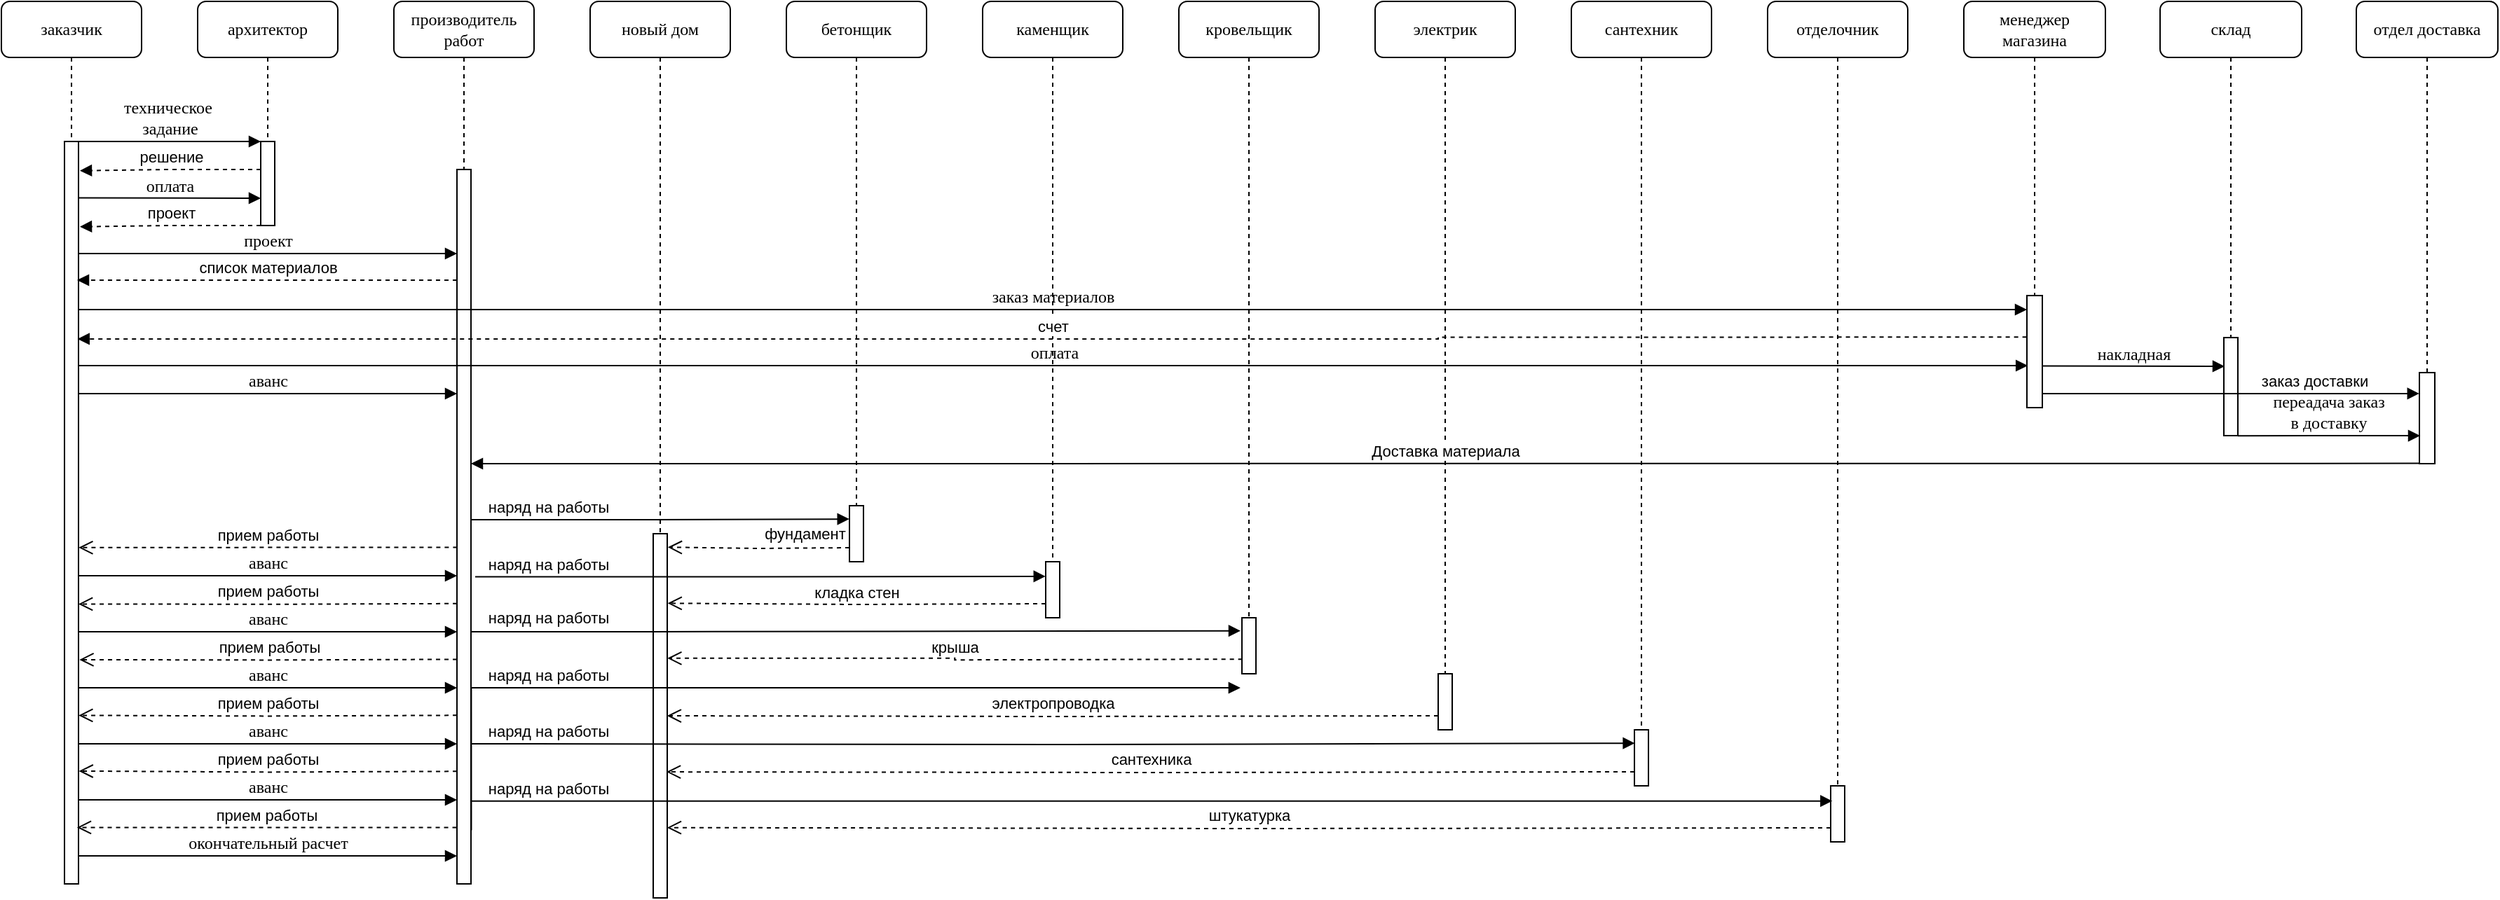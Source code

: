 <mxfile version="15.4.0" type="device"><diagram name="Page-1" id="13e1069c-82ec-6db2-03f1-153e76fe0fe0"><mxGraphModel dx="1086" dy="806" grid="1" gridSize="10" guides="1" tooltips="1" connect="1" arrows="1" fold="1" page="1" pageScale="1" pageWidth="1100" pageHeight="850" background="none" math="0" shadow="0"><root><mxCell id="0"/><mxCell id="1" parent="0"/><mxCell id="coHByyUCE_2_UQ-i0MvG-57" value="новый дом" style="shape=umlLifeline;perimeter=lifelinePerimeter;whiteSpace=wrap;html=1;container=1;collapsible=0;recursiveResize=0;outlineConnect=0;rounded=1;shadow=0;comic=0;labelBackgroundColor=none;strokeWidth=1;fontFamily=Verdana;fontSize=12;align=center;" parent="1" vertex="1"><mxGeometry x="440" y="20" width="100" height="640" as="geometry"/></mxCell><mxCell id="coHByyUCE_2_UQ-i0MvG-62" value="" style="html=1;points=[];perimeter=orthogonalPerimeter;" parent="1" vertex="1"><mxGeometry x="485" y="400" width="10" height="260" as="geometry"/></mxCell><mxCell id="7baba1c4bc27f4b0-2" value="архитектор" style="shape=umlLifeline;perimeter=lifelinePerimeter;whiteSpace=wrap;html=1;container=1;collapsible=0;recursiveResize=0;outlineConnect=0;rounded=1;shadow=0;comic=0;labelBackgroundColor=none;strokeWidth=1;fontFamily=Verdana;fontSize=12;align=center;" parent="1" vertex="1"><mxGeometry x="160" y="20" width="100" height="160" as="geometry"/></mxCell><mxCell id="7baba1c4bc27f4b0-10" value="" style="html=1;points=[];perimeter=orthogonalPerimeter;rounded=0;shadow=0;comic=0;labelBackgroundColor=none;strokeWidth=1;fontFamily=Verdana;fontSize=12;align=center;" parent="7baba1c4bc27f4b0-2" vertex="1"><mxGeometry x="45" y="100" width="10" height="60" as="geometry"/></mxCell><mxCell id="HdDa2I3NkFhgkCQhqtyn-3" value="оплата" style="html=1;verticalAlign=bottom;endArrow=block;entryX=0;entryY=0;labelBackgroundColor=none;fontFamily=Verdana;fontSize=12;edgeStyle=elbowEdgeStyle;elbow=vertical;" parent="7baba1c4bc27f4b0-2" edge="1"><mxGeometry relative="1" as="geometry"><mxPoint x="-85" y="140.31" as="sourcePoint"/><mxPoint x="45" y="140.31" as="targetPoint"/></mxGeometry></mxCell><mxCell id="HdDa2I3NkFhgkCQhqtyn-5" value="проект" style="html=1;verticalAlign=bottom;endArrow=block;labelBackgroundColor=none;fontFamily=Verdana;fontSize=12;edgeStyle=elbowEdgeStyle;elbow=vertical;" parent="7baba1c4bc27f4b0-2" target="7baba1c4bc27f4b0-13" edge="1"><mxGeometry relative="1" as="geometry"><mxPoint x="-85" y="180.06" as="sourcePoint"/><mxPoint x="150" y="180" as="targetPoint"/></mxGeometry></mxCell><mxCell id="HdDa2I3NkFhgkCQhqtyn-1" value="решение" style="html=1;verticalAlign=bottom;endArrow=block;rounded=0;edgeStyle=orthogonalEdgeStyle;entryX=1.3;entryY=0.084;entryDx=0;entryDy=0;entryPerimeter=0;exitX=0.2;exitY=0.157;exitDx=0;exitDy=0;exitPerimeter=0;dashed=1;" parent="7baba1c4bc27f4b0-2" edge="1"><mxGeometry width="80" relative="1" as="geometry"><mxPoint x="45" y="120.01" as="sourcePoint"/><mxPoint x="-84" y="120.86" as="targetPoint"/><Array as="points"><mxPoint x="-22" y="119.9"/></Array></mxGeometry></mxCell><mxCell id="coHByyUCE_2_UQ-i0MvG-47" value="прием работы" style="html=1;verticalAlign=bottom;endArrow=open;dashed=1;endSize=8;rounded=0;edgeStyle=orthogonalEdgeStyle;exitX=0.02;exitY=0.529;exitDx=0;exitDy=0;exitPerimeter=0;entryX=1;entryY=0.623;entryDx=0;entryDy=0;entryPerimeter=0;" parent="7baba1c4bc27f4b0-2" target="7baba1c4bc27f4b0-9" edge="1"><mxGeometry x="-0.001" relative="1" as="geometry"><mxPoint x="185.05" y="429.89" as="sourcePoint"/><mxPoint x="-85.01" y="430.01" as="targetPoint"/><mxPoint as="offset"/></mxGeometry></mxCell><mxCell id="coHByyUCE_2_UQ-i0MvG-48" value="прием работы" style="html=1;verticalAlign=bottom;endArrow=open;dashed=1;endSize=8;rounded=0;edgeStyle=orthogonalEdgeStyle;exitX=0.02;exitY=0.529;exitDx=0;exitDy=0;exitPerimeter=0;entryX=1.069;entryY=0.698;entryDx=0;entryDy=0;entryPerimeter=0;" parent="7baba1c4bc27f4b0-2" target="7baba1c4bc27f4b0-9" edge="1"><mxGeometry x="-0.001" relative="1" as="geometry"><mxPoint x="185.02" y="469.69" as="sourcePoint"/><mxPoint x="-85.03" y="469.99" as="targetPoint"/><mxPoint as="offset"/></mxGeometry></mxCell><mxCell id="coHByyUCE_2_UQ-i0MvG-50" value="прием работы" style="html=1;verticalAlign=bottom;endArrow=open;dashed=1;endSize=8;rounded=0;edgeStyle=orthogonalEdgeStyle;exitX=0.02;exitY=0.529;exitDx=0;exitDy=0;exitPerimeter=0;entryX=1.011;entryY=0.773;entryDx=0;entryDy=0;entryPerimeter=0;" parent="7baba1c4bc27f4b0-2" target="7baba1c4bc27f4b0-9" edge="1"><mxGeometry x="-0.001" relative="1" as="geometry"><mxPoint x="185.02" y="509.66" as="sourcePoint"/><mxPoint x="-85.03" y="509.96" as="targetPoint"/><mxPoint as="offset"/></mxGeometry></mxCell><mxCell id="coHByyUCE_2_UQ-i0MvG-51" value="прием работы" style="html=1;verticalAlign=bottom;endArrow=open;dashed=1;endSize=8;rounded=0;edgeStyle=orthogonalEdgeStyle;exitX=0.02;exitY=0.529;exitDx=0;exitDy=0;exitPerimeter=0;entryX=1.03;entryY=0.848;entryDx=0;entryDy=0;entryPerimeter=0;" parent="7baba1c4bc27f4b0-2" target="7baba1c4bc27f4b0-9" edge="1"><mxGeometry x="-0.001" relative="1" as="geometry"><mxPoint x="185.02" y="549.66" as="sourcePoint"/><mxPoint x="-85.03" y="549.96" as="targetPoint"/><mxPoint as="offset"/></mxGeometry></mxCell><mxCell id="7baba1c4bc27f4b0-3" value="производитель работ" style="shape=umlLifeline;perimeter=lifelinePerimeter;whiteSpace=wrap;html=1;container=1;collapsible=0;recursiveResize=0;outlineConnect=0;rounded=1;shadow=0;comic=0;labelBackgroundColor=none;strokeWidth=1;fontFamily=Verdana;fontSize=12;align=center;" parent="1" vertex="1"><mxGeometry x="300" y="20" width="100" height="630" as="geometry"/></mxCell><mxCell id="7baba1c4bc27f4b0-13" value="" style="html=1;points=[];perimeter=orthogonalPerimeter;rounded=0;shadow=0;comic=0;labelBackgroundColor=none;strokeWidth=1;fontFamily=Verdana;fontSize=12;align=center;" parent="7baba1c4bc27f4b0-3" vertex="1"><mxGeometry x="45" y="120" width="10" height="510" as="geometry"/></mxCell><mxCell id="coHByyUCE_2_UQ-i0MvG-16" value="наряд на работы" style="html=1;verticalAlign=bottom;endArrow=block;rounded=0;edgeStyle=orthogonalEdgeStyle;entryX=-0.014;entryY=0.239;entryDx=0;entryDy=0;entryPerimeter=0;" parent="7baba1c4bc27f4b0-3" target="7baba1c4bc27f4b0-22" edge="1"><mxGeometry x="-0.592" width="80" relative="1" as="geometry"><mxPoint x="55" y="370" as="sourcePoint"/><mxPoint x="184" y="370" as="targetPoint"/><Array as="points"><mxPoint x="184" y="370"/></Array><mxPoint as="offset"/></mxGeometry></mxCell><mxCell id="coHByyUCE_2_UQ-i0MvG-38" value="наряд на работы" style="html=1;verticalAlign=bottom;endArrow=block;rounded=0;edgeStyle=orthogonalEdgeStyle;entryX=0.03;entryY=0.24;entryDx=0;entryDy=0;entryPerimeter=0;" parent="7baba1c4bc27f4b0-3" target="coHByyUCE_2_UQ-i0MvG-32" edge="1"><mxGeometry x="-0.868" width="80" relative="1" as="geometry"><mxPoint x="55" y="530" as="sourcePoint"/><mxPoint x="739.36" y="530" as="targetPoint"/><Array as="points"/><mxPoint as="offset"/></mxGeometry></mxCell><mxCell id="7baba1c4bc27f4b0-4" value="бетонщик" style="shape=umlLifeline;perimeter=lifelinePerimeter;whiteSpace=wrap;html=1;container=1;collapsible=0;recursiveResize=0;outlineConnect=0;rounded=1;shadow=0;comic=0;labelBackgroundColor=none;strokeWidth=1;fontFamily=Verdana;fontSize=12;align=center;" parent="1" vertex="1"><mxGeometry x="580" y="20" width="100" height="400" as="geometry"/></mxCell><mxCell id="coHByyUCE_2_UQ-i0MvG-17" value="фундамент" style="html=1;verticalAlign=bottom;endArrow=open;dashed=1;endSize=8;rounded=0;edgeStyle=orthogonalEdgeStyle;entryX=1.045;entryY=0.037;entryDx=0;entryDy=0;entryPerimeter=0;" parent="7baba1c4bc27f4b0-4" target="coHByyUCE_2_UQ-i0MvG-62" edge="1"><mxGeometry x="-0.515" y="-1" relative="1" as="geometry"><mxPoint x="45" y="390" as="sourcePoint"/><mxPoint x="-80" y="389" as="targetPoint"/><mxPoint as="offset"/></mxGeometry></mxCell><mxCell id="7baba1c4bc27f4b0-5" value="менеджер магазина" style="shape=umlLifeline;perimeter=lifelinePerimeter;whiteSpace=wrap;html=1;container=1;collapsible=0;recursiveResize=0;outlineConnect=0;rounded=1;shadow=0;comic=0;labelBackgroundColor=none;strokeWidth=1;fontFamily=Verdana;fontSize=12;align=center;" parent="1" vertex="1"><mxGeometry x="1420" y="20" width="101" height="290" as="geometry"/></mxCell><mxCell id="7baba1c4bc27f4b0-19" value="" style="html=1;points=[];perimeter=orthogonalPerimeter;rounded=0;shadow=0;comic=0;labelBackgroundColor=none;strokeWidth=1;fontFamily=Verdana;fontSize=12;align=center;" parent="7baba1c4bc27f4b0-5" vertex="1"><mxGeometry x="45" y="210" width="11" height="80" as="geometry"/></mxCell><mxCell id="coHByyUCE_2_UQ-i0MvG-8" value="накладная" style="html=1;verticalAlign=bottom;endArrow=block;entryX=0;entryY=0;labelBackgroundColor=none;fontFamily=Verdana;fontSize=12;edgeStyle=elbowEdgeStyle;elbow=vertical;" parent="7baba1c4bc27f4b0-5" edge="1"><mxGeometry relative="1" as="geometry"><mxPoint x="56.0" y="260.31" as="sourcePoint"/><mxPoint x="186.0" y="260.31" as="targetPoint"/></mxGeometry></mxCell><mxCell id="7baba1c4bc27f4b0-6" value="склад" style="shape=umlLifeline;perimeter=lifelinePerimeter;whiteSpace=wrap;html=1;container=1;collapsible=0;recursiveResize=0;outlineConnect=0;rounded=1;shadow=0;comic=0;labelBackgroundColor=none;strokeWidth=1;fontFamily=Verdana;fontSize=12;align=center;" parent="1" vertex="1"><mxGeometry x="1560" y="20" width="101" height="310" as="geometry"/></mxCell><mxCell id="coHByyUCE_2_UQ-i0MvG-12" value="" style="rounded=0;whiteSpace=wrap;html=1;" parent="7baba1c4bc27f4b0-6" vertex="1"><mxGeometry x="45.5" y="240" width="10" height="70" as="geometry"/></mxCell><mxCell id="coHByyUCE_2_UQ-i0MvG-14" value="переадача заказ&lt;br&gt;в доставку" style="html=1;verticalAlign=bottom;endArrow=block;entryX=0;entryY=0;labelBackgroundColor=none;fontFamily=Verdana;fontSize=12;edgeStyle=elbowEdgeStyle;elbow=vertical;" parent="7baba1c4bc27f4b0-6" edge="1"><mxGeometry relative="1" as="geometry"><mxPoint x="55.5" y="310.1" as="sourcePoint"/><mxPoint x="185.5" y="310.1" as="targetPoint"/></mxGeometry></mxCell><mxCell id="7baba1c4bc27f4b0-7" value="отдел доставка" style="shape=umlLifeline;perimeter=lifelinePerimeter;whiteSpace=wrap;html=1;container=1;collapsible=0;recursiveResize=0;outlineConnect=0;rounded=1;shadow=0;comic=0;labelBackgroundColor=none;strokeWidth=1;fontFamily=Verdana;fontSize=12;align=center;" parent="1" vertex="1"><mxGeometry x="1700" y="20" width="101" height="330" as="geometry"/></mxCell><mxCell id="7baba1c4bc27f4b0-25" value="" style="html=1;points=[];perimeter=orthogonalPerimeter;rounded=0;shadow=0;comic=0;labelBackgroundColor=none;strokeColor=#000000;strokeWidth=1;fillColor=#FFFFFF;fontFamily=Verdana;fontSize=12;fontColor=#000000;align=center;" parent="7baba1c4bc27f4b0-7" vertex="1"><mxGeometry x="45" y="265" width="11" height="65" as="geometry"/></mxCell><mxCell id="7baba1c4bc27f4b0-8" value="заказчик" style="shape=umlLifeline;perimeter=lifelinePerimeter;whiteSpace=wrap;html=1;container=1;collapsible=0;recursiveResize=0;outlineConnect=0;rounded=1;shadow=0;comic=0;labelBackgroundColor=none;strokeWidth=1;fontFamily=Verdana;fontSize=12;align=center;" parent="1" vertex="1"><mxGeometry x="20" y="20" width="100" height="630" as="geometry"/></mxCell><mxCell id="7baba1c4bc27f4b0-9" value="" style="html=1;points=[];perimeter=orthogonalPerimeter;rounded=0;shadow=0;comic=0;labelBackgroundColor=none;strokeWidth=1;fontFamily=Verdana;fontSize=12;align=center;" parent="7baba1c4bc27f4b0-8" vertex="1"><mxGeometry x="45" y="100" width="10" height="530" as="geometry"/></mxCell><mxCell id="HdDa2I3NkFhgkCQhqtyn-7" value="проект" style="html=1;verticalAlign=bottom;endArrow=block;rounded=0;edgeStyle=orthogonalEdgeStyle;entryX=1.3;entryY=0.084;entryDx=0;entryDy=0;entryPerimeter=0;exitX=0.2;exitY=0.157;exitDx=0;exitDy=0;exitPerimeter=0;dashed=1;" parent="7baba1c4bc27f4b0-8" edge="1"><mxGeometry width="80" relative="1" as="geometry"><mxPoint x="185" y="160.01" as="sourcePoint"/><mxPoint x="56" y="160.86" as="targetPoint"/><Array as="points"><mxPoint x="118" y="159.9"/></Array></mxGeometry></mxCell><mxCell id="coHByyUCE_2_UQ-i0MvG-41" value="аванс" style="html=1;verticalAlign=bottom;endArrow=block;labelBackgroundColor=none;fontFamily=Verdana;fontSize=12;edgeStyle=elbowEdgeStyle;elbow=vertical;" parent="7baba1c4bc27f4b0-8" edge="1"><mxGeometry relative="1" as="geometry"><mxPoint x="55" y="410.06" as="sourcePoint"/><mxPoint x="325" y="410" as="targetPoint"/></mxGeometry></mxCell><mxCell id="7baba1c4bc27f4b0-22" value="" style="html=1;points=[];perimeter=orthogonalPerimeter;rounded=0;shadow=0;comic=0;labelBackgroundColor=none;strokeWidth=1;fontFamily=Verdana;fontSize=12;align=center;" parent="1" vertex="1"><mxGeometry x="625" y="380" width="10" height="40" as="geometry"/></mxCell><mxCell id="7baba1c4bc27f4b0-11" value="техническое&amp;nbsp;&lt;br&gt;задание" style="html=1;verticalAlign=bottom;endArrow=block;entryX=0;entryY=0;labelBackgroundColor=none;fontFamily=Verdana;fontSize=12;edgeStyle=elbowEdgeStyle;elbow=vertical;" parent="1" source="7baba1c4bc27f4b0-9" target="7baba1c4bc27f4b0-10" edge="1"><mxGeometry relative="1" as="geometry"><mxPoint x="140" y="130" as="sourcePoint"/></mxGeometry></mxCell><mxCell id="coHByyUCE_2_UQ-i0MvG-1" value="список материалов" style="html=1;verticalAlign=bottom;endArrow=block;rounded=0;edgeStyle=orthogonalEdgeStyle;dashed=1;" parent="1" edge="1"><mxGeometry width="80" relative="1" as="geometry"><mxPoint x="345" y="219" as="sourcePoint"/><mxPoint x="74" y="219" as="targetPoint"/><Array as="points"><mxPoint x="345" y="219"/></Array></mxGeometry></mxCell><mxCell id="coHByyUCE_2_UQ-i0MvG-2" value="заказ материалов" style="html=1;verticalAlign=bottom;endArrow=block;labelBackgroundColor=none;fontFamily=Verdana;fontSize=12;edgeStyle=elbowEdgeStyle;elbow=vertical;" parent="1" target="7baba1c4bc27f4b0-19" edge="1"><mxGeometry relative="1" as="geometry"><mxPoint x="75" y="240" as="sourcePoint"/><mxPoint x="375" y="240.176" as="targetPoint"/><Array as="points"><mxPoint x="140" y="240"/></Array></mxGeometry></mxCell><mxCell id="coHByyUCE_2_UQ-i0MvG-3" value="каменщик" style="shape=umlLifeline;perimeter=lifelinePerimeter;whiteSpace=wrap;html=1;container=1;collapsible=0;recursiveResize=0;outlineConnect=0;rounded=1;shadow=0;comic=0;labelBackgroundColor=none;strokeWidth=1;fontFamily=Verdana;fontSize=12;align=center;" parent="1" vertex="1"><mxGeometry x="720" y="20" width="100" height="440" as="geometry"/></mxCell><mxCell id="coHByyUCE_2_UQ-i0MvG-18" value="" style="html=1;points=[];perimeter=orthogonalPerimeter;rounded=0;shadow=0;comic=0;labelBackgroundColor=none;strokeWidth=1;fontFamily=Verdana;fontSize=12;align=center;" parent="coHByyUCE_2_UQ-i0MvG-3" vertex="1"><mxGeometry x="45" y="400" width="10" height="40" as="geometry"/></mxCell><mxCell id="coHByyUCE_2_UQ-i0MvG-22" value="кладка стен" style="html=1;verticalAlign=bottom;endArrow=open;dashed=1;endSize=8;rounded=0;edgeStyle=orthogonalEdgeStyle;entryX=1.033;entryY=0.191;entryDx=0;entryDy=0;entryPerimeter=0;" parent="coHByyUCE_2_UQ-i0MvG-3" target="coHByyUCE_2_UQ-i0MvG-62" edge="1"><mxGeometry relative="1" as="geometry"><mxPoint x="45" y="430" as="sourcePoint"/><mxPoint x="-35" y="430" as="targetPoint"/></mxGeometry></mxCell><mxCell id="coHByyUCE_2_UQ-i0MvG-4" value="кровельщик" style="shape=umlLifeline;perimeter=lifelinePerimeter;whiteSpace=wrap;html=1;container=1;collapsible=0;recursiveResize=0;outlineConnect=0;rounded=1;shadow=0;comic=0;labelBackgroundColor=none;strokeWidth=1;fontFamily=Verdana;fontSize=12;align=center;" parent="1" vertex="1"><mxGeometry x="860" y="20" width="100" height="480" as="geometry"/></mxCell><mxCell id="coHByyUCE_2_UQ-i0MvG-23" value="" style="html=1;points=[];perimeter=orthogonalPerimeter;rounded=0;shadow=0;comic=0;labelBackgroundColor=none;strokeWidth=1;fontFamily=Verdana;fontSize=12;align=center;" parent="coHByyUCE_2_UQ-i0MvG-4" vertex="1"><mxGeometry x="45" y="440" width="10" height="40" as="geometry"/></mxCell><mxCell id="coHByyUCE_2_UQ-i0MvG-26" value="крыша" style="html=1;verticalAlign=bottom;endArrow=open;dashed=1;endSize=8;rounded=0;edgeStyle=orthogonalEdgeStyle;entryX=1.014;entryY=0.342;entryDx=0;entryDy=0;entryPerimeter=0;" parent="coHByyUCE_2_UQ-i0MvG-4" target="coHByyUCE_2_UQ-i0MvG-62" edge="1"><mxGeometry relative="1" as="geometry"><mxPoint x="45.33" y="469.57" as="sourcePoint"/><mxPoint x="-350" y="470" as="targetPoint"/></mxGeometry></mxCell><mxCell id="coHByyUCE_2_UQ-i0MvG-5" value="электрик" style="shape=umlLifeline;perimeter=lifelinePerimeter;whiteSpace=wrap;html=1;container=1;collapsible=0;recursiveResize=0;outlineConnect=0;rounded=1;shadow=0;comic=0;labelBackgroundColor=none;strokeWidth=1;fontFamily=Verdana;fontSize=12;align=center;" parent="1" vertex="1"><mxGeometry x="1000" y="20" width="100" height="520" as="geometry"/></mxCell><mxCell id="coHByyUCE_2_UQ-i0MvG-27" value="" style="html=1;points=[];perimeter=orthogonalPerimeter;rounded=0;shadow=0;comic=0;labelBackgroundColor=none;strokeWidth=1;fontFamily=Verdana;fontSize=12;align=center;" parent="coHByyUCE_2_UQ-i0MvG-5" vertex="1"><mxGeometry x="45" y="480" width="10" height="40" as="geometry"/></mxCell><mxCell id="coHByyUCE_2_UQ-i0MvG-30" value="электропроводка" style="html=1;verticalAlign=bottom;endArrow=open;dashed=1;endSize=8;rounded=0;edgeStyle=orthogonalEdgeStyle;entryX=0.989;entryY=0.5;entryDx=0;entryDy=0;entryPerimeter=0;" parent="coHByyUCE_2_UQ-i0MvG-5" target="coHByyUCE_2_UQ-i0MvG-62" edge="1"><mxGeometry relative="1" as="geometry"><mxPoint x="45" y="510" as="sourcePoint"/><mxPoint x="-500" y="510" as="targetPoint"/></mxGeometry></mxCell><mxCell id="coHByyUCE_2_UQ-i0MvG-6" value="счет" style="html=1;verticalAlign=bottom;endArrow=block;rounded=0;edgeStyle=orthogonalEdgeStyle;exitX=-0.017;exitY=0.371;exitDx=0;exitDy=0;exitPerimeter=0;entryX=0.937;entryY=0.266;entryDx=0;entryDy=0;entryPerimeter=0;dashed=1;" parent="1" source="7baba1c4bc27f4b0-19" target="7baba1c4bc27f4b0-9" edge="1"><mxGeometry width="80" relative="1" as="geometry"><mxPoint x="1100" y="260" as="sourcePoint"/><mxPoint x="100" y="258" as="targetPoint"/><Array as="points"><mxPoint x="1045" y="260"/><mxPoint x="1045" y="261"/></Array></mxGeometry></mxCell><mxCell id="coHByyUCE_2_UQ-i0MvG-7" value="оплата" style="html=1;verticalAlign=bottom;endArrow=block;labelBackgroundColor=none;fontFamily=Verdana;fontSize=12;edgeStyle=elbowEdgeStyle;elbow=vertical;entryX=0.054;entryY=0.635;entryDx=0;entryDy=0;entryPerimeter=0;" parent="1" target="7baba1c4bc27f4b0-19" edge="1"><mxGeometry relative="1" as="geometry"><mxPoint x="75" y="280" as="sourcePoint"/><mxPoint x="1056.0" y="280.344" as="targetPoint"/><Array as="points"><mxPoint x="380" y="280"/></Array></mxGeometry></mxCell><mxCell id="coHByyUCE_2_UQ-i0MvG-13" value="заказ доставки" style="html=1;verticalAlign=bottom;endArrow=block;rounded=0;edgeStyle=orthogonalEdgeStyle;entryX=-0.01;entryY=0.23;entryDx=0;entryDy=0;entryPerimeter=0;" parent="1" target="7baba1c4bc27f4b0-25" edge="1"><mxGeometry x="0.444" width="80" relative="1" as="geometry"><mxPoint x="1476" y="300" as="sourcePoint"/><mxPoint x="1560" y="300" as="targetPoint"/><Array as="points"><mxPoint x="1476" y="300"/></Array><mxPoint as="offset"/></mxGeometry></mxCell><mxCell id="coHByyUCE_2_UQ-i0MvG-15" value="Доставка материала" style="html=1;verticalAlign=bottom;endArrow=block;rounded=0;edgeStyle=orthogonalEdgeStyle;exitX=-0.002;exitY=0.997;exitDx=0;exitDy=0;exitPerimeter=0;" parent="1" source="7baba1c4bc27f4b0-25" edge="1"><mxGeometry width="80" relative="1" as="geometry"><mxPoint x="1310" y="350" as="sourcePoint"/><mxPoint x="355" y="350" as="targetPoint"/><Array as="points"><mxPoint x="355" y="350"/></Array></mxGeometry></mxCell><mxCell id="coHByyUCE_2_UQ-i0MvG-24" value="наряд на работы" style="html=1;verticalAlign=bottom;endArrow=block;rounded=0;edgeStyle=orthogonalEdgeStyle;entryX=-0.1;entryY=0.234;entryDx=0;entryDy=0;entryPerimeter=0;" parent="1" target="coHByyUCE_2_UQ-i0MvG-23" edge="1"><mxGeometry x="-0.8" y="1" width="80" relative="1" as="geometry"><mxPoint x="355.06" y="470" as="sourcePoint"/><mxPoint x="624.95" y="470.48" as="targetPoint"/><Array as="points"><mxPoint x="484" y="470"/></Array><mxPoint as="offset"/></mxGeometry></mxCell><mxCell id="coHByyUCE_2_UQ-i0MvG-28" value="наряд на работы" style="html=1;verticalAlign=bottom;endArrow=block;rounded=0;edgeStyle=orthogonalEdgeStyle;entryX=-0.1;entryY=0.234;entryDx=0;entryDy=0;entryPerimeter=0;exitX=1.023;exitY=0.925;exitDx=0;exitDy=0;exitPerimeter=0;" parent="1" source="7baba1c4bc27f4b0-13" edge="1"><mxGeometry x="-0.519" width="80" relative="1" as="geometry"><mxPoint x="360" y="510" as="sourcePoint"/><mxPoint x="903.94" y="510" as="targetPoint"/><Array as="points"><mxPoint x="355" y="510"/></Array><mxPoint as="offset"/></mxGeometry></mxCell><mxCell id="coHByyUCE_2_UQ-i0MvG-31" value="сантехник" style="shape=umlLifeline;perimeter=lifelinePerimeter;whiteSpace=wrap;html=1;container=1;collapsible=0;recursiveResize=0;outlineConnect=0;rounded=1;shadow=0;comic=0;labelBackgroundColor=none;strokeWidth=1;fontFamily=Verdana;fontSize=12;align=center;" parent="1" vertex="1"><mxGeometry x="1140" y="20" width="100" height="560" as="geometry"/></mxCell><mxCell id="coHByyUCE_2_UQ-i0MvG-32" value="" style="html=1;points=[];perimeter=orthogonalPerimeter;rounded=0;shadow=0;comic=0;labelBackgroundColor=none;strokeWidth=1;fontFamily=Verdana;fontSize=12;align=center;" parent="coHByyUCE_2_UQ-i0MvG-31" vertex="1"><mxGeometry x="45" y="520" width="10" height="40" as="geometry"/></mxCell><mxCell id="coHByyUCE_2_UQ-i0MvG-33" value="сантехника" style="html=1;verticalAlign=bottom;endArrow=open;dashed=1;endSize=8;rounded=0;edgeStyle=orthogonalEdgeStyle;entryX=0.947;entryY=0.654;entryDx=0;entryDy=0;entryPerimeter=0;" parent="coHByyUCE_2_UQ-i0MvG-31" target="coHByyUCE_2_UQ-i0MvG-62" edge="1"><mxGeometry relative="1" as="geometry"><mxPoint x="45" y="550" as="sourcePoint"/><mxPoint x="-640" y="550" as="targetPoint"/></mxGeometry></mxCell><mxCell id="coHByyUCE_2_UQ-i0MvG-34" value="аванс" style="html=1;verticalAlign=bottom;endArrow=block;labelBackgroundColor=none;fontFamily=Verdana;fontSize=12;edgeStyle=elbowEdgeStyle;elbow=vertical;" parent="1" edge="1"><mxGeometry relative="1" as="geometry"><mxPoint x="75" y="300.06" as="sourcePoint"/><mxPoint x="345" y="300" as="targetPoint"/></mxGeometry></mxCell><mxCell id="coHByyUCE_2_UQ-i0MvG-35" value="отделочник" style="shape=umlLifeline;perimeter=lifelinePerimeter;whiteSpace=wrap;html=1;container=1;collapsible=0;recursiveResize=0;outlineConnect=0;rounded=1;shadow=0;comic=0;labelBackgroundColor=none;strokeWidth=1;fontFamily=Verdana;fontSize=12;align=center;" parent="1" vertex="1"><mxGeometry x="1280" y="20" width="100" height="580" as="geometry"/></mxCell><mxCell id="coHByyUCE_2_UQ-i0MvG-36" value="" style="html=1;points=[];perimeter=orthogonalPerimeter;rounded=0;shadow=0;comic=0;labelBackgroundColor=none;strokeWidth=1;fontFamily=Verdana;fontSize=12;align=center;" parent="coHByyUCE_2_UQ-i0MvG-35" vertex="1"><mxGeometry x="45" y="560" width="10" height="40" as="geometry"/></mxCell><mxCell id="coHByyUCE_2_UQ-i0MvG-37" value="штукатурка" style="html=1;verticalAlign=bottom;endArrow=open;dashed=1;endSize=8;rounded=0;edgeStyle=orthogonalEdgeStyle;entryX=0.991;entryY=0.807;entryDx=0;entryDy=0;entryPerimeter=0;" parent="coHByyUCE_2_UQ-i0MvG-35" target="coHByyUCE_2_UQ-i0MvG-62" edge="1"><mxGeometry relative="1" as="geometry"><mxPoint x="45" y="590" as="sourcePoint"/><mxPoint x="-780" y="590" as="targetPoint"/></mxGeometry></mxCell><mxCell id="coHByyUCE_2_UQ-i0MvG-39" value="наряд на работы" style="html=1;verticalAlign=bottom;endArrow=block;rounded=0;edgeStyle=orthogonalEdgeStyle;entryX=0.117;entryY=0.271;entryDx=0;entryDy=0;entryPerimeter=0;exitX=0.944;exitY=0.884;exitDx=0;exitDy=0;exitPerimeter=0;" parent="1" source="7baba1c4bc27f4b0-13" target="coHByyUCE_2_UQ-i0MvG-36" edge="1"><mxGeometry x="-0.886" width="80" relative="1" as="geometry"><mxPoint x="360" y="591" as="sourcePoint"/><mxPoint x="1060.3" y="600" as="targetPoint"/><Array as="points"/><mxPoint as="offset"/></mxGeometry></mxCell><mxCell id="coHByyUCE_2_UQ-i0MvG-40" value="прием работы" style="html=1;verticalAlign=bottom;endArrow=open;dashed=1;endSize=8;rounded=0;edgeStyle=orthogonalEdgeStyle;exitX=0.02;exitY=0.529;exitDx=0;exitDy=0;exitPerimeter=0;entryX=1.014;entryY=0.547;entryDx=0;entryDy=0;entryPerimeter=0;" parent="1" source="7baba1c4bc27f4b0-13" target="7baba1c4bc27f4b0-9" edge="1"><mxGeometry x="-0.001" relative="1" as="geometry"><mxPoint x="345" y="420" as="sourcePoint"/><mxPoint x="140" y="410" as="targetPoint"/><mxPoint as="offset"/></mxGeometry></mxCell><mxCell id="coHByyUCE_2_UQ-i0MvG-42" value="аванс" style="html=1;verticalAlign=bottom;endArrow=block;labelBackgroundColor=none;fontFamily=Verdana;fontSize=12;edgeStyle=elbowEdgeStyle;elbow=vertical;" parent="1" edge="1"><mxGeometry relative="1" as="geometry"><mxPoint x="75" y="470.06" as="sourcePoint"/><mxPoint x="345" y="470" as="targetPoint"/></mxGeometry></mxCell><mxCell id="coHByyUCE_2_UQ-i0MvG-43" value="аванс" style="html=1;verticalAlign=bottom;endArrow=block;labelBackgroundColor=none;fontFamily=Verdana;fontSize=12;edgeStyle=elbowEdgeStyle;elbow=vertical;" parent="1" edge="1"><mxGeometry relative="1" as="geometry"><mxPoint x="75" y="510.06" as="sourcePoint"/><mxPoint x="345" y="510" as="targetPoint"/></mxGeometry></mxCell><mxCell id="coHByyUCE_2_UQ-i0MvG-44" value="аванс" style="html=1;verticalAlign=bottom;endArrow=block;labelBackgroundColor=none;fontFamily=Verdana;fontSize=12;edgeStyle=elbowEdgeStyle;elbow=vertical;" parent="1" edge="1"><mxGeometry relative="1" as="geometry"><mxPoint x="75" y="550.06" as="sourcePoint"/><mxPoint x="345" y="550" as="targetPoint"/></mxGeometry></mxCell><mxCell id="coHByyUCE_2_UQ-i0MvG-45" value="аванс" style="html=1;verticalAlign=bottom;endArrow=block;labelBackgroundColor=none;fontFamily=Verdana;fontSize=12;edgeStyle=elbowEdgeStyle;elbow=vertical;" parent="1" edge="1"><mxGeometry relative="1" as="geometry"><mxPoint x="75" y="590.06" as="sourcePoint"/><mxPoint x="345" y="590" as="targetPoint"/></mxGeometry></mxCell><mxCell id="coHByyUCE_2_UQ-i0MvG-46" value="окончательный расчет" style="html=1;verticalAlign=bottom;endArrow=block;labelBackgroundColor=none;fontFamily=Verdana;fontSize=12;edgeStyle=elbowEdgeStyle;elbow=vertical;" parent="1" edge="1"><mxGeometry relative="1" as="geometry"><mxPoint x="75" y="630.06" as="sourcePoint"/><mxPoint x="345" y="630" as="targetPoint"/></mxGeometry></mxCell><mxCell id="coHByyUCE_2_UQ-i0MvG-52" value="прием работы" style="html=1;verticalAlign=bottom;endArrow=open;dashed=1;endSize=8;rounded=0;edgeStyle=orthogonalEdgeStyle;entryX=0.894;entryY=0.924;entryDx=0;entryDy=0;entryPerimeter=0;exitX=-0.023;exitY=0.921;exitDx=0;exitDy=0;exitPerimeter=0;" parent="1" source="7baba1c4bc27f4b0-13" target="7baba1c4bc27f4b0-9" edge="1"><mxGeometry x="-0.001" relative="1" as="geometry"><mxPoint x="340" y="610" as="sourcePoint"/><mxPoint x="90" y="609.99" as="targetPoint"/><mxPoint as="offset"/></mxGeometry></mxCell><mxCell id="coHByyUCE_2_UQ-i0MvG-19" value="наряд на работы" style="html=1;verticalAlign=bottom;endArrow=block;rounded=0;edgeStyle=orthogonalEdgeStyle;entryX=-0.011;entryY=0.262;entryDx=0;entryDy=0;entryPerimeter=0;exitX=1.3;exitY=0.57;exitDx=0;exitDy=0;exitPerimeter=0;" parent="1" source="7baba1c4bc27f4b0-13" target="coHByyUCE_2_UQ-i0MvG-18" edge="1"><mxGeometry x="-0.745" width="80" relative="1" as="geometry"><mxPoint x="495" y="430" as="sourcePoint"/><mxPoint x="624" y="430" as="targetPoint"/><Array as="points"/><mxPoint as="offset"/></mxGeometry></mxCell></root></mxGraphModel></diagram></mxfile>